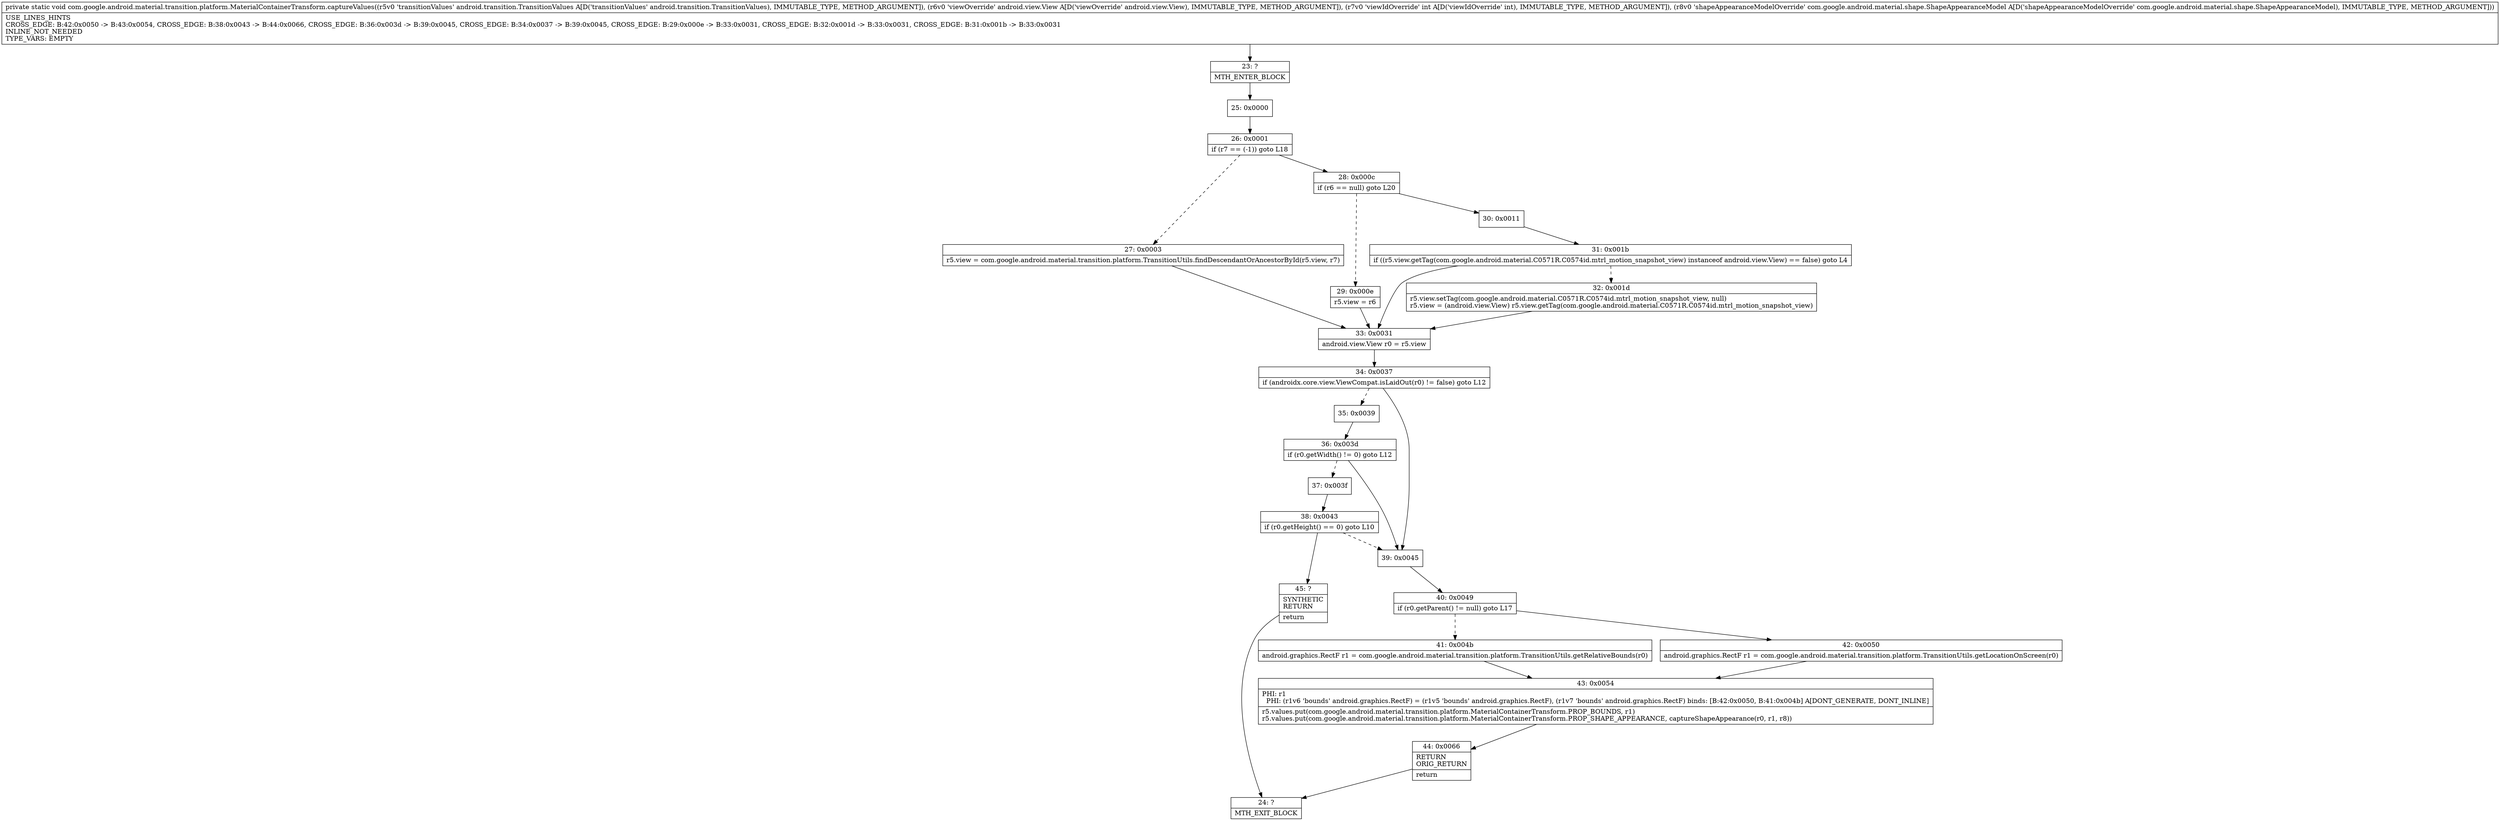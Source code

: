 digraph "CFG forcom.google.android.material.transition.platform.MaterialContainerTransform.captureValues(Landroid\/transition\/TransitionValues;Landroid\/view\/View;ILcom\/google\/android\/material\/shape\/ShapeAppearanceModel;)V" {
Node_23 [shape=record,label="{23\:\ ?|MTH_ENTER_BLOCK\l}"];
Node_25 [shape=record,label="{25\:\ 0x0000}"];
Node_26 [shape=record,label="{26\:\ 0x0001|if (r7 == (\-1)) goto L18\l}"];
Node_27 [shape=record,label="{27\:\ 0x0003|r5.view = com.google.android.material.transition.platform.TransitionUtils.findDescendantOrAncestorById(r5.view, r7)\l}"];
Node_33 [shape=record,label="{33\:\ 0x0031|android.view.View r0 = r5.view\l}"];
Node_34 [shape=record,label="{34\:\ 0x0037|if (androidx.core.view.ViewCompat.isLaidOut(r0) != false) goto L12\l}"];
Node_35 [shape=record,label="{35\:\ 0x0039}"];
Node_36 [shape=record,label="{36\:\ 0x003d|if (r0.getWidth() != 0) goto L12\l}"];
Node_37 [shape=record,label="{37\:\ 0x003f}"];
Node_38 [shape=record,label="{38\:\ 0x0043|if (r0.getHeight() == 0) goto L10\l}"];
Node_45 [shape=record,label="{45\:\ ?|SYNTHETIC\lRETURN\l|return\l}"];
Node_24 [shape=record,label="{24\:\ ?|MTH_EXIT_BLOCK\l}"];
Node_39 [shape=record,label="{39\:\ 0x0045}"];
Node_40 [shape=record,label="{40\:\ 0x0049|if (r0.getParent() != null) goto L17\l}"];
Node_41 [shape=record,label="{41\:\ 0x004b|android.graphics.RectF r1 = com.google.android.material.transition.platform.TransitionUtils.getRelativeBounds(r0)\l}"];
Node_43 [shape=record,label="{43\:\ 0x0054|PHI: r1 \l  PHI: (r1v6 'bounds' android.graphics.RectF) = (r1v5 'bounds' android.graphics.RectF), (r1v7 'bounds' android.graphics.RectF) binds: [B:42:0x0050, B:41:0x004b] A[DONT_GENERATE, DONT_INLINE]\l|r5.values.put(com.google.android.material.transition.platform.MaterialContainerTransform.PROP_BOUNDS, r1)\lr5.values.put(com.google.android.material.transition.platform.MaterialContainerTransform.PROP_SHAPE_APPEARANCE, captureShapeAppearance(r0, r1, r8))\l}"];
Node_44 [shape=record,label="{44\:\ 0x0066|RETURN\lORIG_RETURN\l|return\l}"];
Node_42 [shape=record,label="{42\:\ 0x0050|android.graphics.RectF r1 = com.google.android.material.transition.platform.TransitionUtils.getLocationOnScreen(r0)\l}"];
Node_28 [shape=record,label="{28\:\ 0x000c|if (r6 == null) goto L20\l}"];
Node_29 [shape=record,label="{29\:\ 0x000e|r5.view = r6\l}"];
Node_30 [shape=record,label="{30\:\ 0x0011}"];
Node_31 [shape=record,label="{31\:\ 0x001b|if ((r5.view.getTag(com.google.android.material.C0571R.C0574id.mtrl_motion_snapshot_view) instanceof android.view.View) == false) goto L4\l}"];
Node_32 [shape=record,label="{32\:\ 0x001d|r5.view.setTag(com.google.android.material.C0571R.C0574id.mtrl_motion_snapshot_view, null)\lr5.view = (android.view.View) r5.view.getTag(com.google.android.material.C0571R.C0574id.mtrl_motion_snapshot_view)\l}"];
MethodNode[shape=record,label="{private static void com.google.android.material.transition.platform.MaterialContainerTransform.captureValues((r5v0 'transitionValues' android.transition.TransitionValues A[D('transitionValues' android.transition.TransitionValues), IMMUTABLE_TYPE, METHOD_ARGUMENT]), (r6v0 'viewOverride' android.view.View A[D('viewOverride' android.view.View), IMMUTABLE_TYPE, METHOD_ARGUMENT]), (r7v0 'viewIdOverride' int A[D('viewIdOverride' int), IMMUTABLE_TYPE, METHOD_ARGUMENT]), (r8v0 'shapeAppearanceModelOverride' com.google.android.material.shape.ShapeAppearanceModel A[D('shapeAppearanceModelOverride' com.google.android.material.shape.ShapeAppearanceModel), IMMUTABLE_TYPE, METHOD_ARGUMENT]))  | USE_LINES_HINTS\lCROSS_EDGE: B:42:0x0050 \-\> B:43:0x0054, CROSS_EDGE: B:38:0x0043 \-\> B:44:0x0066, CROSS_EDGE: B:36:0x003d \-\> B:39:0x0045, CROSS_EDGE: B:34:0x0037 \-\> B:39:0x0045, CROSS_EDGE: B:29:0x000e \-\> B:33:0x0031, CROSS_EDGE: B:32:0x001d \-\> B:33:0x0031, CROSS_EDGE: B:31:0x001b \-\> B:33:0x0031\lINLINE_NOT_NEEDED\lTYPE_VARS: EMPTY\l}"];
MethodNode -> Node_23;Node_23 -> Node_25;
Node_25 -> Node_26;
Node_26 -> Node_27[style=dashed];
Node_26 -> Node_28;
Node_27 -> Node_33;
Node_33 -> Node_34;
Node_34 -> Node_35[style=dashed];
Node_34 -> Node_39;
Node_35 -> Node_36;
Node_36 -> Node_37[style=dashed];
Node_36 -> Node_39;
Node_37 -> Node_38;
Node_38 -> Node_39[style=dashed];
Node_38 -> Node_45;
Node_45 -> Node_24;
Node_39 -> Node_40;
Node_40 -> Node_41[style=dashed];
Node_40 -> Node_42;
Node_41 -> Node_43;
Node_43 -> Node_44;
Node_44 -> Node_24;
Node_42 -> Node_43;
Node_28 -> Node_29[style=dashed];
Node_28 -> Node_30;
Node_29 -> Node_33;
Node_30 -> Node_31;
Node_31 -> Node_32[style=dashed];
Node_31 -> Node_33;
Node_32 -> Node_33;
}


